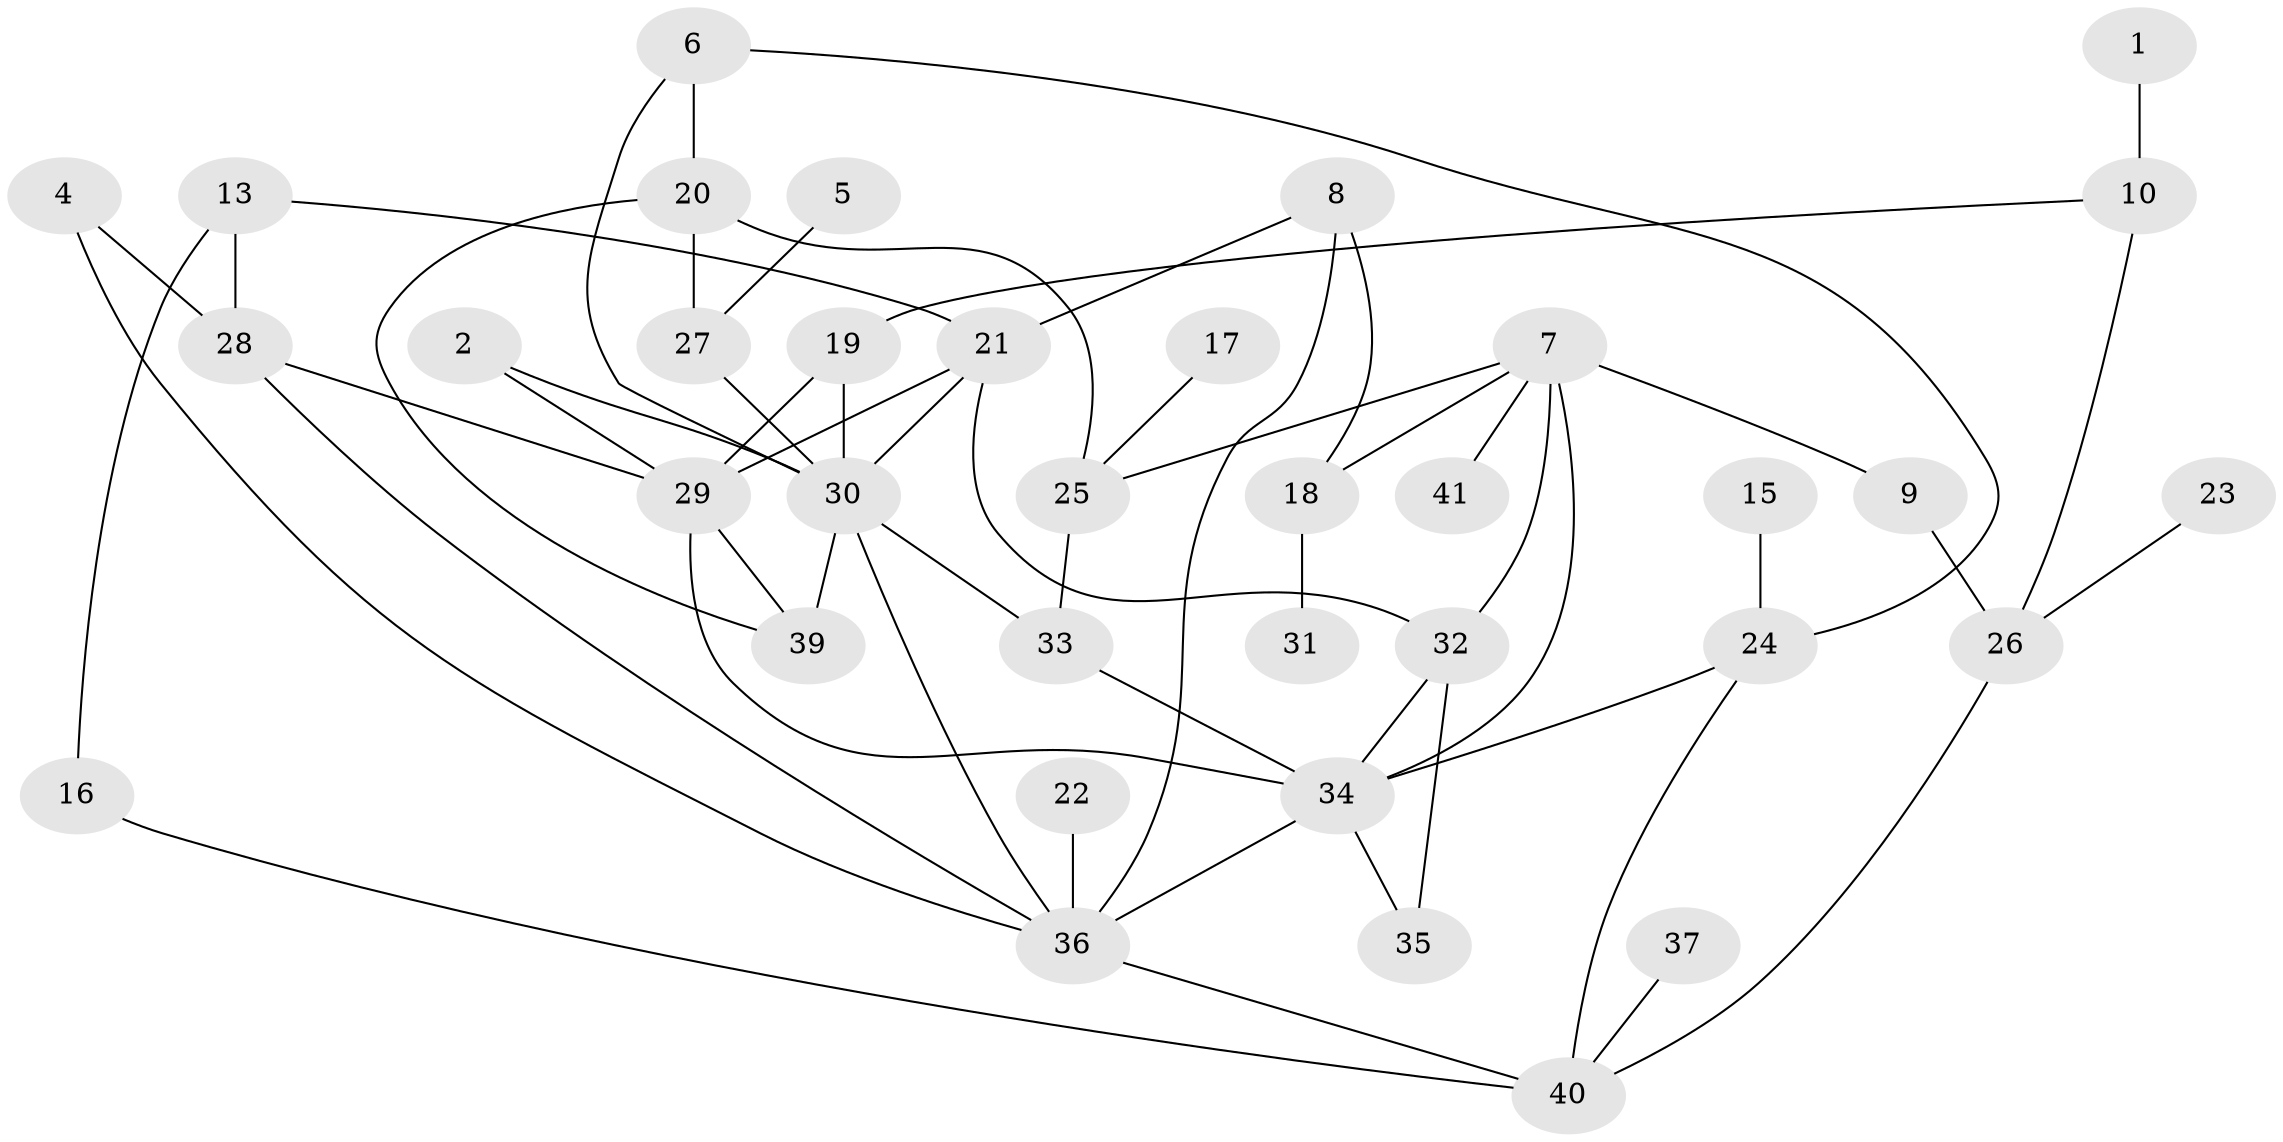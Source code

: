 // original degree distribution, {3: 0.345679012345679, 1: 0.2345679012345679, 2: 0.16049382716049382, 6: 0.012345679012345678, 4: 0.1728395061728395, 0: 0.06172839506172839, 5: 0.012345679012345678}
// Generated by graph-tools (version 1.1) at 2025/25/03/09/25 03:25:14]
// undirected, 36 vertices, 57 edges
graph export_dot {
graph [start="1"]
  node [color=gray90,style=filled];
  1;
  2;
  4;
  5;
  6;
  7;
  8;
  9;
  10;
  13;
  15;
  16;
  17;
  18;
  19;
  20;
  21;
  22;
  23;
  24;
  25;
  26;
  27;
  28;
  29;
  30;
  31;
  32;
  33;
  34;
  35;
  36;
  37;
  39;
  40;
  41;
  1 -- 10 [weight=1.0];
  2 -- 29 [weight=1.0];
  2 -- 30 [weight=1.0];
  4 -- 28 [weight=1.0];
  4 -- 36 [weight=1.0];
  5 -- 27 [weight=1.0];
  6 -- 20 [weight=1.0];
  6 -- 24 [weight=1.0];
  6 -- 30 [weight=1.0];
  7 -- 9 [weight=1.0];
  7 -- 18 [weight=1.0];
  7 -- 25 [weight=1.0];
  7 -- 32 [weight=1.0];
  7 -- 34 [weight=1.0];
  7 -- 41 [weight=1.0];
  8 -- 18 [weight=1.0];
  8 -- 21 [weight=1.0];
  8 -- 36 [weight=1.0];
  9 -- 26 [weight=1.0];
  10 -- 19 [weight=1.0];
  10 -- 26 [weight=1.0];
  13 -- 16 [weight=1.0];
  13 -- 21 [weight=1.0];
  13 -- 28 [weight=1.0];
  15 -- 24 [weight=1.0];
  16 -- 40 [weight=1.0];
  17 -- 25 [weight=1.0];
  18 -- 31 [weight=1.0];
  19 -- 29 [weight=1.0];
  19 -- 30 [weight=1.0];
  20 -- 25 [weight=1.0];
  20 -- 27 [weight=1.0];
  20 -- 39 [weight=1.0];
  21 -- 29 [weight=1.0];
  21 -- 30 [weight=1.0];
  21 -- 32 [weight=1.0];
  22 -- 36 [weight=1.0];
  23 -- 26 [weight=1.0];
  24 -- 34 [weight=1.0];
  24 -- 40 [weight=1.0];
  25 -- 33 [weight=1.0];
  26 -- 40 [weight=1.0];
  27 -- 30 [weight=1.0];
  28 -- 29 [weight=1.0];
  28 -- 36 [weight=1.0];
  29 -- 34 [weight=1.0];
  29 -- 39 [weight=1.0];
  30 -- 33 [weight=2.0];
  30 -- 36 [weight=1.0];
  30 -- 39 [weight=1.0];
  32 -- 34 [weight=1.0];
  32 -- 35 [weight=1.0];
  33 -- 34 [weight=1.0];
  34 -- 35 [weight=1.0];
  34 -- 36 [weight=1.0];
  36 -- 40 [weight=1.0];
  37 -- 40 [weight=1.0];
}
